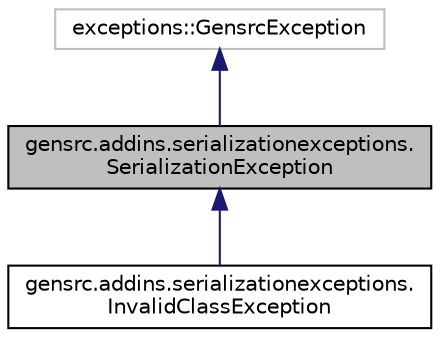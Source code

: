 digraph "gensrc.addins.serializationexceptions.SerializationException"
{
  edge [fontname="Helvetica",fontsize="10",labelfontname="Helvetica",labelfontsize="10"];
  node [fontname="Helvetica",fontsize="10",shape=record];
  Node0 [label="gensrc.addins.serializationexceptions.\lSerializationException",height=0.2,width=0.4,color="black", fillcolor="grey75", style="filled", fontcolor="black"];
  Node1 -> Node0 [dir="back",color="midnightblue",fontsize="10",style="solid",fontname="Helvetica"];
  Node1 [label="exceptions::GensrcException",height=0.2,width=0.4,color="grey75", fillcolor="white", style="filled"];
  Node0 -> Node2 [dir="back",color="midnightblue",fontsize="10",style="solid",fontname="Helvetica"];
  Node2 [label="gensrc.addins.serializationexceptions.\lInvalidClassException",height=0.2,width=0.4,color="black", fillcolor="white", style="filled",URL="$classgensrc_1_1addins_1_1serializationexceptions_1_1_invalid_class_exception.html"];
}
